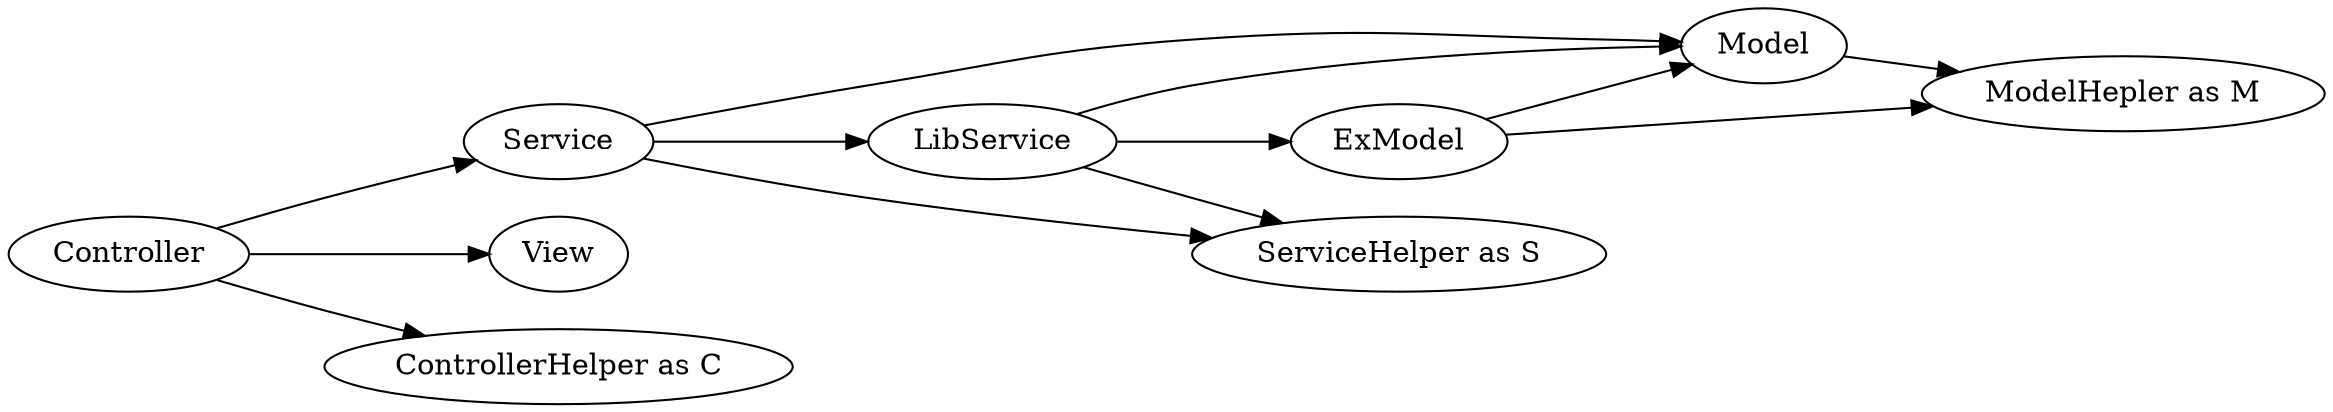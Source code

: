 digraph G{
/* This is a graphviz file */
graph [rankdir = "LR"];

    Controller -> Service -> Model;
    
    Service -> LibService;
    LibService->ExModel;
    ExModel -> Model;
    LibService->Model;
    Controller -> View;

    Controller ->ControllerHelper;

    Service ->ServiceHelper;
    LibService ->ServiceHelper;

    Model ->ModelHepler;
    ExModel ->ModelHepler;

    ControllerHelper [label="ControllerHelper as C"];
    ServiceHelper [label="ServiceHelper as S"];
    ModelHepler [label="ModelHepler as M"];

}
